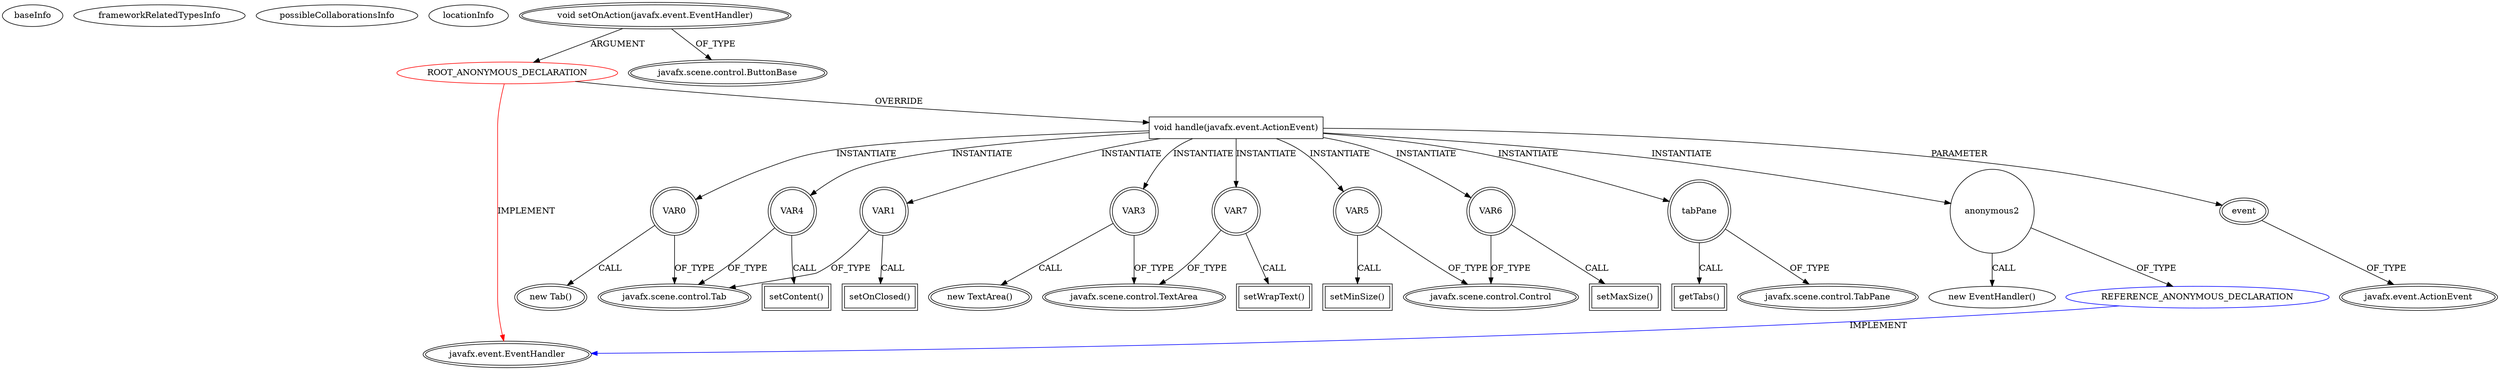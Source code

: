 digraph {
baseInfo[graphId=1462,category="extension_graph",isAnonymous=true,possibleRelation=true]
frameworkRelatedTypesInfo[0="javafx.event.EventHandler"]
possibleCollaborationsInfo[0="1462~OVERRIDING_METHOD_DECLARATION-INSTANTIATION-~javafx.event.EventHandler ~javafx.event.EventHandler ~true~true"]
locationInfo[projectName="TheDescendent-Ideas",filePath="/TheDescendent-Ideas/Ideas-master/src/programs/MyNotes/MyNotes.java",contextSignature="void addEffects()",graphId="1462"]
0[label="ROOT_ANONYMOUS_DECLARATION",vertexType="ROOT_ANONYMOUS_DECLARATION",isFrameworkType=false,color=red]
1[label="javafx.event.EventHandler",vertexType="FRAMEWORK_INTERFACE_TYPE",isFrameworkType=true,peripheries=2]
2[label="void setOnAction(javafx.event.EventHandler)",vertexType="OUTSIDE_CALL",isFrameworkType=true,peripheries=2]
3[label="javafx.scene.control.ButtonBase",vertexType="FRAMEWORK_CLASS_TYPE",isFrameworkType=true,peripheries=2]
4[label="void handle(javafx.event.ActionEvent)",vertexType="OVERRIDING_METHOD_DECLARATION",isFrameworkType=false,shape=box]
5[label="event",vertexType="PARAMETER_DECLARATION",isFrameworkType=true,peripheries=2]
6[label="javafx.event.ActionEvent",vertexType="FRAMEWORK_CLASS_TYPE",isFrameworkType=true,peripheries=2]
8[label="VAR0",vertexType="VARIABLE_EXPRESION",isFrameworkType=true,peripheries=2,shape=circle]
9[label="javafx.scene.control.Tab",vertexType="FRAMEWORK_CLASS_TYPE",isFrameworkType=true,peripheries=2]
7[label="new Tab()",vertexType="CONSTRUCTOR_CALL",isFrameworkType=true,peripheries=2]
10[label="VAR1",vertexType="VARIABLE_EXPRESION",isFrameworkType=true,peripheries=2,shape=circle]
11[label="setOnClosed()",vertexType="INSIDE_CALL",isFrameworkType=true,peripheries=2,shape=box]
14[label="anonymous2",vertexType="VARIABLE_EXPRESION",isFrameworkType=false,shape=circle]
15[label="REFERENCE_ANONYMOUS_DECLARATION",vertexType="REFERENCE_ANONYMOUS_DECLARATION",isFrameworkType=false,color=blue]
13[label="new EventHandler()",vertexType="CONSTRUCTOR_CALL",isFrameworkType=false]
18[label="VAR3",vertexType="VARIABLE_EXPRESION",isFrameworkType=true,peripheries=2,shape=circle]
19[label="javafx.scene.control.TextArea",vertexType="FRAMEWORK_CLASS_TYPE",isFrameworkType=true,peripheries=2]
17[label="new TextArea()",vertexType="CONSTRUCTOR_CALL",isFrameworkType=true,peripheries=2]
20[label="VAR4",vertexType="VARIABLE_EXPRESION",isFrameworkType=true,peripheries=2,shape=circle]
21[label="setContent()",vertexType="INSIDE_CALL",isFrameworkType=true,peripheries=2,shape=box]
23[label="VAR5",vertexType="VARIABLE_EXPRESION",isFrameworkType=true,peripheries=2,shape=circle]
25[label="javafx.scene.control.Control",vertexType="FRAMEWORK_CLASS_TYPE",isFrameworkType=true,peripheries=2]
24[label="setMinSize()",vertexType="INSIDE_CALL",isFrameworkType=true,peripheries=2,shape=box]
26[label="VAR6",vertexType="VARIABLE_EXPRESION",isFrameworkType=true,peripheries=2,shape=circle]
27[label="setMaxSize()",vertexType="INSIDE_CALL",isFrameworkType=true,peripheries=2,shape=box]
29[label="VAR7",vertexType="VARIABLE_EXPRESION",isFrameworkType=true,peripheries=2,shape=circle]
30[label="setWrapText()",vertexType="INSIDE_CALL",isFrameworkType=true,peripheries=2,shape=box]
32[label="tabPane",vertexType="VARIABLE_EXPRESION",isFrameworkType=true,peripheries=2,shape=circle]
34[label="javafx.scene.control.TabPane",vertexType="FRAMEWORK_CLASS_TYPE",isFrameworkType=true,peripheries=2]
33[label="getTabs()",vertexType="INSIDE_CALL",isFrameworkType=true,peripheries=2,shape=box]
0->1[label="IMPLEMENT",color=red]
2->0[label="ARGUMENT"]
2->3[label="OF_TYPE"]
0->4[label="OVERRIDE"]
5->6[label="OF_TYPE"]
4->5[label="PARAMETER"]
4->8[label="INSTANTIATE"]
8->9[label="OF_TYPE"]
8->7[label="CALL"]
4->10[label="INSTANTIATE"]
10->9[label="OF_TYPE"]
10->11[label="CALL"]
4->14[label="INSTANTIATE"]
15->1[label="IMPLEMENT",color=blue]
14->15[label="OF_TYPE"]
14->13[label="CALL"]
4->18[label="INSTANTIATE"]
18->19[label="OF_TYPE"]
18->17[label="CALL"]
4->20[label="INSTANTIATE"]
20->9[label="OF_TYPE"]
20->21[label="CALL"]
4->23[label="INSTANTIATE"]
23->25[label="OF_TYPE"]
23->24[label="CALL"]
4->26[label="INSTANTIATE"]
26->25[label="OF_TYPE"]
26->27[label="CALL"]
4->29[label="INSTANTIATE"]
29->19[label="OF_TYPE"]
29->30[label="CALL"]
4->32[label="INSTANTIATE"]
32->34[label="OF_TYPE"]
32->33[label="CALL"]
}
